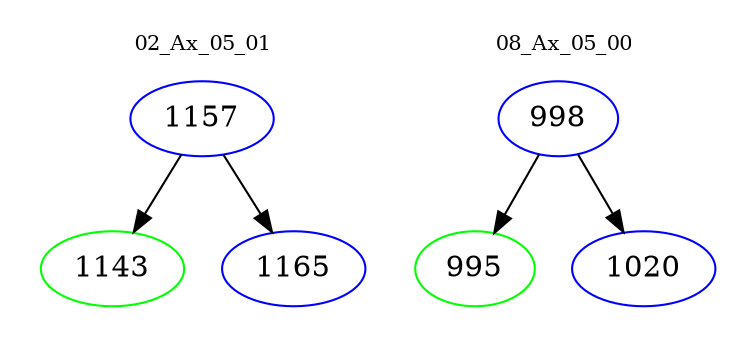 digraph{
subgraph cluster_0 {
color = white
label = "02_Ax_05_01";
fontsize=10;
T0_1157 [label="1157", color="blue"]
T0_1157 -> T0_1143 [color="black"]
T0_1143 [label="1143", color="green"]
T0_1157 -> T0_1165 [color="black"]
T0_1165 [label="1165", color="blue"]
}
subgraph cluster_1 {
color = white
label = "08_Ax_05_00";
fontsize=10;
T1_998 [label="998", color="blue"]
T1_998 -> T1_995 [color="black"]
T1_995 [label="995", color="green"]
T1_998 -> T1_1020 [color="black"]
T1_1020 [label="1020", color="blue"]
}
}
